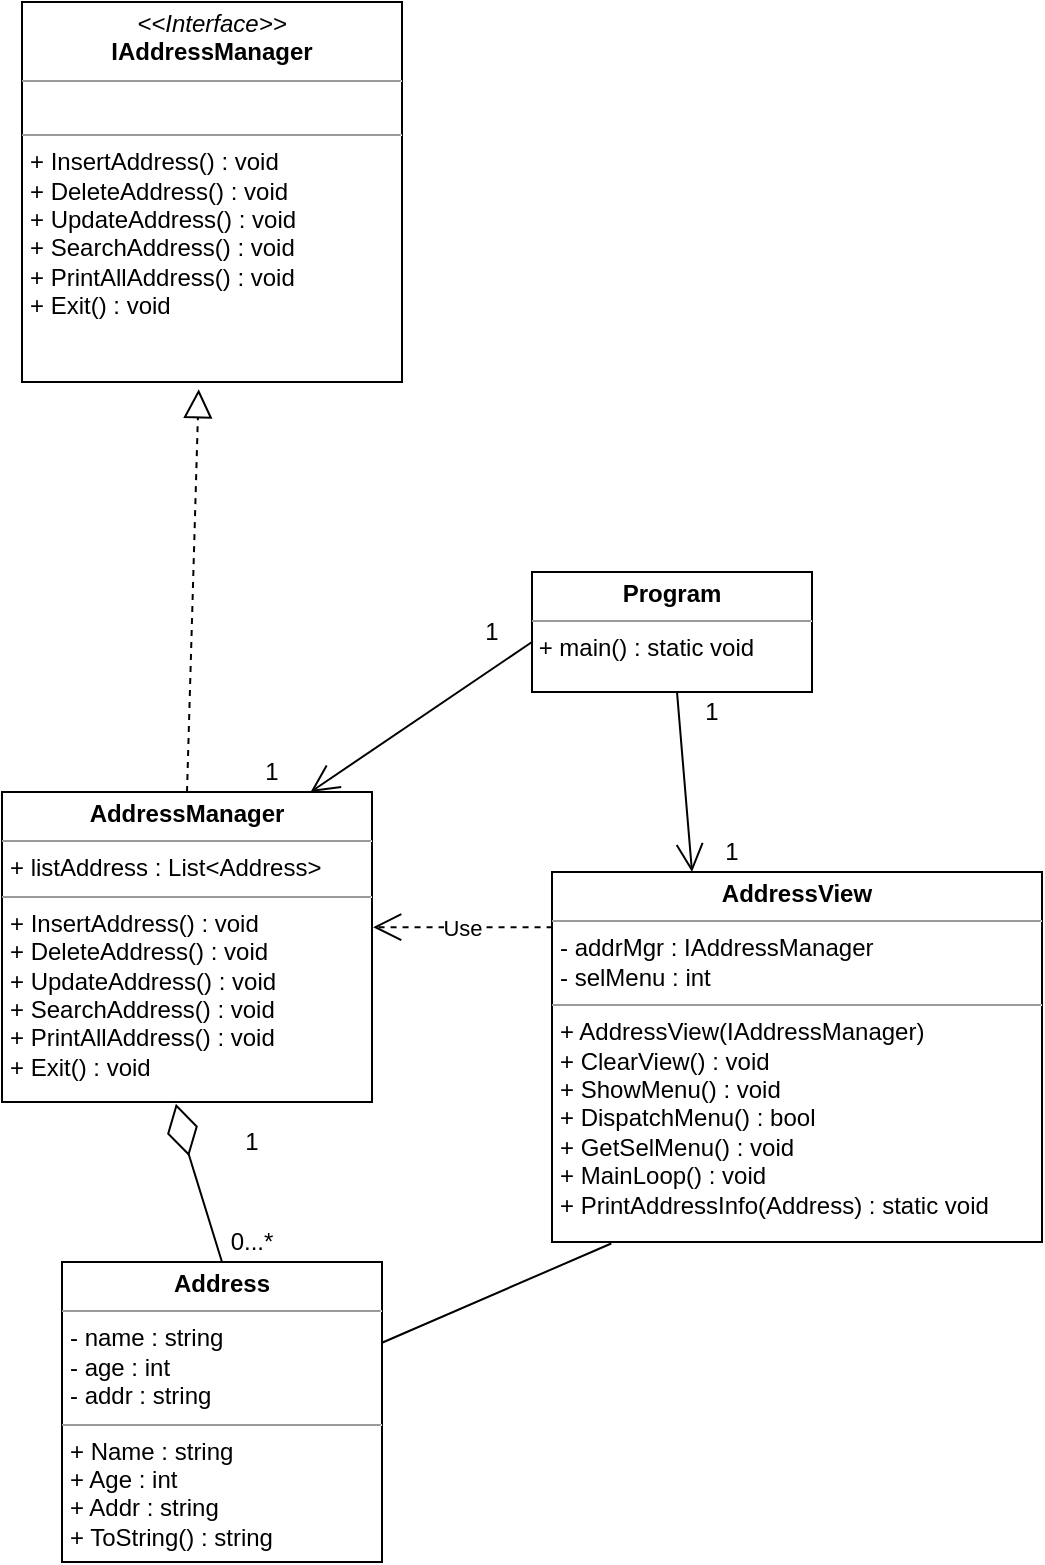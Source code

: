 <mxfile version="13.6.2" type="device"><diagram id="hRQQjHklN0eJmUM1zrc2" name="Page-1"><mxGraphModel dx="758" dy="461" grid="1" gridSize="10" guides="1" tooltips="1" connect="1" arrows="1" fold="1" page="1" pageScale="1" pageWidth="827" pageHeight="1169" math="0" shadow="0"><root><mxCell id="0"/><mxCell id="1" parent="0"/><mxCell id="kgzxhKE3cuRcbEdMDK3o-8" value="&lt;p style=&quot;margin: 0px ; margin-top: 4px ; text-align: center&quot;&gt;&lt;b&gt;Program&lt;/b&gt;&lt;/p&gt;&lt;hr size=&quot;1&quot;&gt;&lt;div style=&quot;height: 2px&quot;&gt;&amp;nbsp;+ main() : static void&lt;/div&gt;" style="verticalAlign=top;align=left;overflow=fill;fontSize=12;fontFamily=Helvetica;html=1;" parent="1" vertex="1"><mxGeometry x="405" y="285" width="140" height="60" as="geometry"/></mxCell><mxCell id="kgzxhKE3cuRcbEdMDK3o-14" value="" style="endArrow=block;dashed=1;endFill=0;endSize=12;html=1;entryX=0.465;entryY=1.019;entryDx=0;entryDy=0;entryPerimeter=0;exitX=0.5;exitY=0;exitDx=0;exitDy=0;" parent="1" source="kgzxhKE3cuRcbEdMDK3o-29" target="kgzxhKE3cuRcbEdMDK3o-28" edge="1"><mxGeometry width="160" relative="1" as="geometry"><mxPoint x="250" y="395" as="sourcePoint"/><mxPoint x="249.03" y="324.35" as="targetPoint"/></mxGeometry></mxCell><mxCell id="kgzxhKE3cuRcbEdMDK3o-18" value="" style="endArrow=diamondThin;endFill=0;endSize=24;html=1;exitX=0.5;exitY=0;exitDx=0;exitDy=0;entryX=0.47;entryY=1.006;entryDx=0;entryDy=0;entryPerimeter=0;" parent="1" target="kgzxhKE3cuRcbEdMDK3o-29" edge="1"><mxGeometry width="160" relative="1" as="geometry"><mxPoint x="250" y="630" as="sourcePoint"/><mxPoint x="249" y="562" as="targetPoint"/><Array as="points"><mxPoint x="233" y="575"/></Array></mxGeometry></mxCell><mxCell id="kgzxhKE3cuRcbEdMDK3o-19" value="0...*" style="text;html=1;strokeColor=none;fillColor=none;align=center;verticalAlign=middle;whiteSpace=wrap;rounded=0;" parent="1" vertex="1"><mxGeometry x="245" y="610" width="40" height="20" as="geometry"/></mxCell><mxCell id="kgzxhKE3cuRcbEdMDK3o-20" value="1" style="text;html=1;strokeColor=none;fillColor=none;align=center;verticalAlign=middle;whiteSpace=wrap;rounded=0;" parent="1" vertex="1"><mxGeometry x="245" y="560" width="40" height="20" as="geometry"/></mxCell><mxCell id="kgzxhKE3cuRcbEdMDK3o-21" value="1" style="text;html=1;strokeColor=none;fillColor=none;align=center;verticalAlign=middle;whiteSpace=wrap;rounded=0;" parent="1" vertex="1"><mxGeometry x="255" y="375" width="40" height="20" as="geometry"/></mxCell><mxCell id="kgzxhKE3cuRcbEdMDK3o-22" value="1" style="text;html=1;strokeColor=none;fillColor=none;align=center;verticalAlign=middle;whiteSpace=wrap;rounded=0;" parent="1" vertex="1"><mxGeometry x="365" y="305" width="40" height="20" as="geometry"/></mxCell><mxCell id="kgzxhKE3cuRcbEdMDK3o-23" value="1" style="text;html=1;strokeColor=none;fillColor=none;align=center;verticalAlign=middle;whiteSpace=wrap;rounded=0;" parent="1" vertex="1"><mxGeometry x="475" y="345" width="40" height="20" as="geometry"/></mxCell><mxCell id="kgzxhKE3cuRcbEdMDK3o-24" value="1" style="text;html=1;strokeColor=none;fillColor=none;align=center;verticalAlign=middle;whiteSpace=wrap;rounded=0;" parent="1" vertex="1"><mxGeometry x="485" y="415" width="40" height="20" as="geometry"/></mxCell><mxCell id="kgzxhKE3cuRcbEdMDK3o-25" value="Use" style="endArrow=open;endSize=12;dashed=1;html=1;exitX=0.002;exitY=0.461;exitDx=0;exitDy=0;exitPerimeter=0;entryX=1.003;entryY=0.436;entryDx=0;entryDy=0;entryPerimeter=0;" parent="1" target="kgzxhKE3cuRcbEdMDK3o-29" edge="1"><mxGeometry width="160" relative="1" as="geometry"><mxPoint x="415.28" y="462.66" as="sourcePoint"/><mxPoint x="319.02" y="421.34" as="targetPoint"/></mxGeometry></mxCell><mxCell id="kgzxhKE3cuRcbEdMDK3o-26" value="" style="endArrow=open;endFill=1;endSize=12;html=1;entryX=0.5;entryY=0;entryDx=0;entryDy=0;" parent="1" source="kgzxhKE3cuRcbEdMDK3o-8" edge="1"><mxGeometry width="160" relative="1" as="geometry"><mxPoint x="315" y="415" as="sourcePoint"/><mxPoint x="485" y="435" as="targetPoint"/></mxGeometry></mxCell><mxCell id="kgzxhKE3cuRcbEdMDK3o-27" value="" style="endArrow=open;endFill=1;endSize=12;html=1;exitX=1;exitY=0.75;exitDx=0;exitDy=0;" parent="1" source="kgzxhKE3cuRcbEdMDK3o-22" edge="1"><mxGeometry width="160" relative="1" as="geometry"><mxPoint x="315" y="415" as="sourcePoint"/><mxPoint x="294.286" y="395" as="targetPoint"/></mxGeometry></mxCell><mxCell id="kgzxhKE3cuRcbEdMDK3o-28" value="&lt;p style=&quot;margin: 0px ; margin-top: 4px ; text-align: center&quot;&gt;&lt;i&gt;&amp;lt;&amp;lt;Interface&amp;gt;&amp;gt;&lt;/i&gt;&lt;br&gt;&lt;b&gt;IAddressManager&lt;/b&gt;&lt;/p&gt;&lt;hr size=&quot;1&quot;&gt;&lt;p style=&quot;margin: 0px ; margin-left: 4px&quot;&gt;&lt;br&gt;&lt;/p&gt;&lt;hr size=&quot;1&quot;&gt;&lt;p style=&quot;margin: 0px ; margin-left: 4px&quot;&gt;+ InsertAddress() : void&lt;br&gt;+ DeleteAddress() : void&lt;/p&gt;&lt;p style=&quot;margin: 0px ; margin-left: 4px&quot;&gt;+ UpdateAddress() : void&lt;br&gt;+ SearchAddress() : void&lt;br&gt;&lt;/p&gt;&lt;p style=&quot;margin: 0px ; margin-left: 4px&quot;&gt;+ PrintAllAddress() : void&lt;br&gt;+ Exit() : void&lt;br&gt;&lt;/p&gt;" style="verticalAlign=top;align=left;overflow=fill;fontSize=12;fontFamily=Helvetica;html=1;" parent="1" vertex="1"><mxGeometry x="150" width="190" height="190" as="geometry"/></mxCell><mxCell id="kgzxhKE3cuRcbEdMDK3o-29" value="&lt;p style=&quot;margin: 0px ; margin-top: 4px ; text-align: center&quot;&gt;&lt;b&gt;AddressManager&lt;/b&gt;&lt;/p&gt;&lt;hr size=&quot;1&quot;&gt;&lt;p style=&quot;margin: 0px ; margin-left: 4px&quot;&gt;+ listAddress : List&amp;lt;Address&amp;gt;&lt;/p&gt;&lt;hr size=&quot;1&quot;&gt;&lt;p style=&quot;margin: 0px 0px 0px 4px&quot;&gt;+ InsertAddress() : void&lt;br&gt;+ DeleteAddress() : void&lt;/p&gt;&lt;p style=&quot;margin: 0px 0px 0px 4px&quot;&gt;+ UpdateAddress() : void&lt;br&gt;+ SearchAddress() : void&lt;br&gt;&lt;/p&gt;&lt;p style=&quot;margin: 0px 0px 0px 4px&quot;&gt;+ PrintAllAddress() : void&lt;br&gt;+ Exit() : void&lt;/p&gt;" style="verticalAlign=top;align=left;overflow=fill;fontSize=12;fontFamily=Helvetica;html=1;" parent="1" vertex="1"><mxGeometry x="140" y="395" width="185" height="155" as="geometry"/></mxCell><mxCell id="kgzxhKE3cuRcbEdMDK3o-30" value="&lt;p style=&quot;margin: 0px ; margin-top: 4px ; text-align: center&quot;&gt;&lt;b&gt;Address&lt;/b&gt;&lt;/p&gt;&lt;hr size=&quot;1&quot;&gt;&lt;p style=&quot;margin: 0px ; margin-left: 4px&quot;&gt;- name : string&lt;/p&gt;&lt;p style=&quot;margin: 0px ; margin-left: 4px&quot;&gt;- age : int&lt;/p&gt;&lt;p style=&quot;margin: 0px ; margin-left: 4px&quot;&gt;- addr : string&lt;/p&gt;&lt;hr size=&quot;1&quot;&gt;&lt;p style=&quot;margin: 0px ; margin-left: 4px&quot;&gt;+ Name : string&lt;/p&gt;&lt;p style=&quot;margin: 0px ; margin-left: 4px&quot;&gt;+ Age : int&lt;/p&gt;&lt;p style=&quot;margin: 0px ; margin-left: 4px&quot;&gt;+ Addr : string&lt;/p&gt;&lt;p style=&quot;margin: 0px ; margin-left: 4px&quot;&gt;+ ToString() : string&lt;/p&gt;" style="verticalAlign=top;align=left;overflow=fill;fontSize=12;fontFamily=Helvetica;html=1;" parent="1" vertex="1"><mxGeometry x="170" y="630" width="160" height="150" as="geometry"/></mxCell><mxCell id="kgzxhKE3cuRcbEdMDK3o-31" value="&lt;p style=&quot;margin: 0px ; margin-top: 4px ; text-align: center&quot;&gt;&lt;b&gt;AddressView&lt;/b&gt;&lt;/p&gt;&lt;hr size=&quot;1&quot;&gt;&lt;p style=&quot;margin: 0px ; margin-left: 4px&quot;&gt;- addrMgr : IAddressManager&lt;/p&gt;&lt;p style=&quot;margin: 0px ; margin-left: 4px&quot;&gt;- selMenu : int&lt;/p&gt;&lt;hr size=&quot;1&quot;&gt;&lt;p style=&quot;margin: 0px ; margin-left: 4px&quot;&gt;+ AddressView(IAddressManager)&lt;/p&gt;&lt;p style=&quot;margin: 0px ; margin-left: 4px&quot;&gt;+ ClearView() : void&lt;br&gt;&lt;/p&gt;&lt;p style=&quot;margin: 0px ; margin-left: 4px&quot;&gt;+ ShowMenu() : void&lt;br&gt;&lt;/p&gt;&lt;p style=&quot;margin: 0px ; margin-left: 4px&quot;&gt;+ DispatchMenu() : bool&lt;br&gt;&lt;/p&gt;&lt;p style=&quot;margin: 0px ; margin-left: 4px&quot;&gt;+ GetSelMenu() : void&lt;br&gt;&lt;/p&gt;&lt;p style=&quot;margin: 0px ; margin-left: 4px&quot;&gt;+ MainLoop() : void&lt;br&gt;&lt;/p&gt;&lt;p style=&quot;margin: 0px ; margin-left: 4px&quot;&gt;+ PrintAddressInfo(Address) : static void&lt;br&gt;&lt;/p&gt;&lt;p style=&quot;margin: 0px ; margin-left: 4px&quot;&gt;&lt;br&gt;&lt;/p&gt;&lt;p style=&quot;margin: 0px ; margin-left: 4px&quot;&gt;&lt;br&gt;&lt;/p&gt;&lt;p style=&quot;margin: 0px ; margin-left: 4px&quot;&gt;&lt;br&gt;&lt;/p&gt;&lt;p style=&quot;margin: 0px ; margin-left: 4px&quot;&gt;&lt;br&gt;&lt;/p&gt;&lt;p style=&quot;margin: 0px ; margin-left: 4px&quot;&gt;&lt;br&gt;&lt;/p&gt;" style="verticalAlign=top;align=left;overflow=fill;fontSize=12;fontFamily=Helvetica;html=1;" parent="1" vertex="1"><mxGeometry x="415" y="435" width="245" height="185" as="geometry"/></mxCell><mxCell id="kgzxhKE3cuRcbEdMDK3o-32" value="" style="endArrow=none;html=1;entryX=0.121;entryY=1.004;entryDx=0;entryDy=0;entryPerimeter=0;" parent="1" source="kgzxhKE3cuRcbEdMDK3o-30" target="kgzxhKE3cuRcbEdMDK3o-31" edge="1"><mxGeometry width="50" height="50" relative="1" as="geometry"><mxPoint x="420" y="660" as="sourcePoint"/><mxPoint x="470" y="610" as="targetPoint"/></mxGeometry></mxCell></root></mxGraphModel></diagram></mxfile>